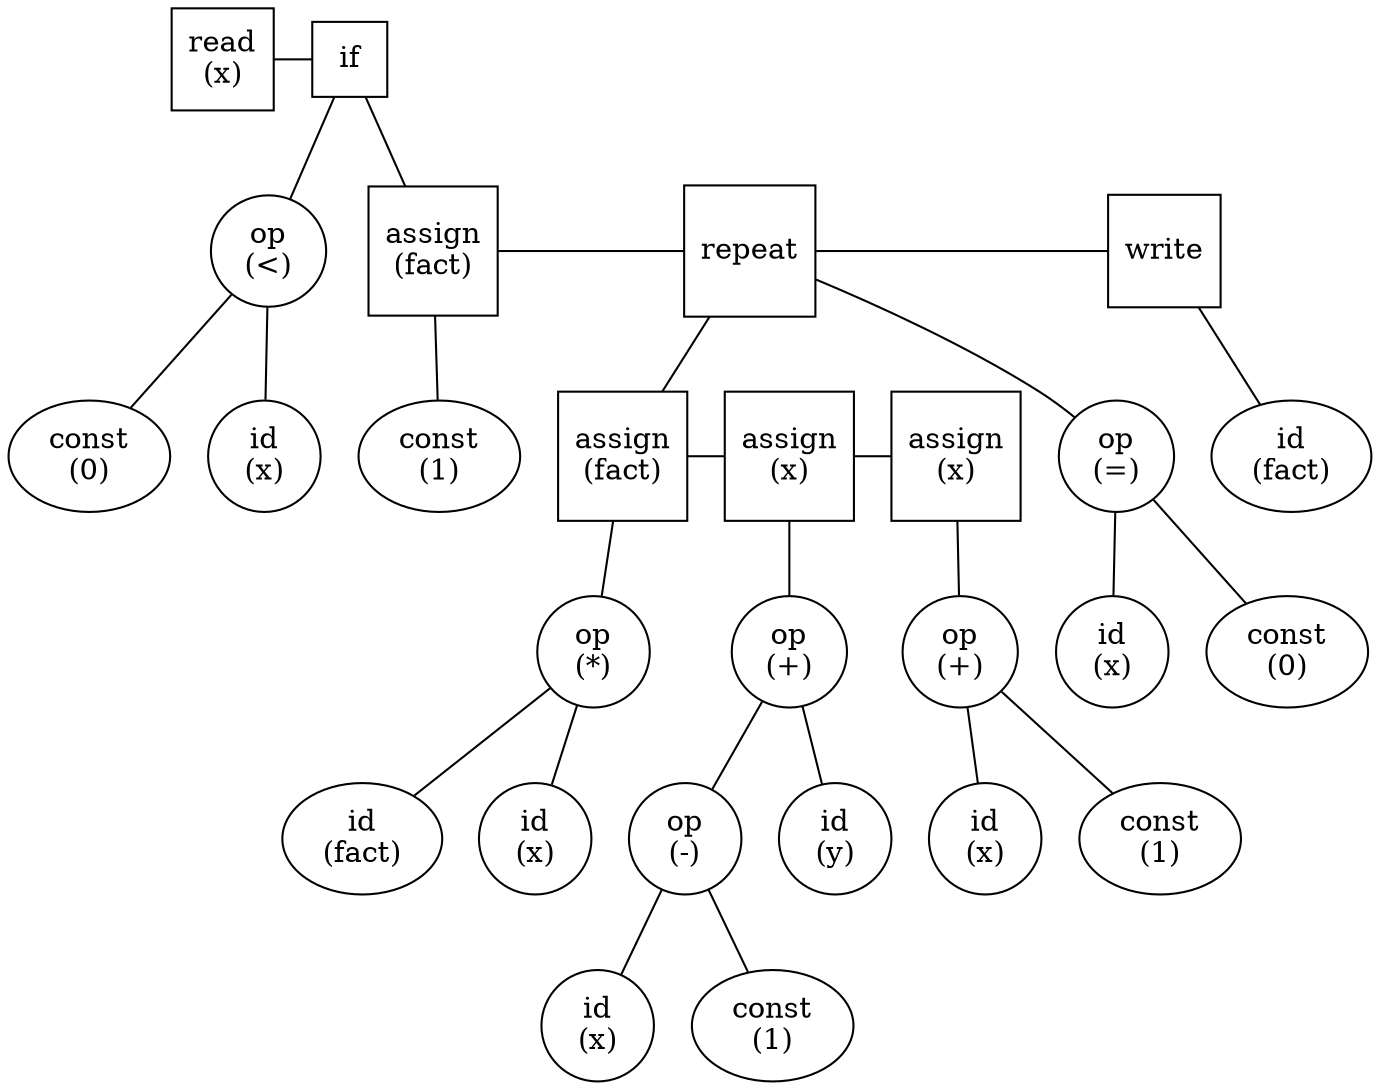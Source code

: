 
    graph {
    67 -- 93;
93 -- 69;
69 -- 68;
69 -- 70;
93 -- 72;
72 -- 71;
72 -- 90;
90 -- 76;
76 -- 74;
74 -- 73;
74 -- 75;
76 -- 82;
82 -- 80;
80 -- 78;
78 -- 77;
78 -- 79;
80 -- 81;
82 -- 86;
86 -- 84;
84 -- 83;
84 -- 85;
90 -- 88;
88 -- 87;
88 -- 89;
90 -- 92;
92 -- 91;

    {rank=same;67 ,93}
{rank=same;69 ,72 ,90 ,92}
{rank=same;68 ,70 ,71 ,76 ,82 ,86 ,88 ,91}
{rank=same;74 ,80 ,84 ,87 ,89}
{rank=same;73 ,75 ,78 ,81 ,83 ,85}
{rank=same;77 ,79}

    69 -- 72 [ style=invis ]
68 -- 70 [ style=invis ]
70 -- 71 [ style=invis ]
71 -- 76 [ style=invis ]
86 -- 88 [ style=invis ]
88 -- 91 [ style=invis ]
74 -- 80 [ style=invis ]
80 -- 84 [ style=invis ]
84 -- 87 [ style=invis ]
87 -- 89 [ style=invis ]
73 -- 75 [ style=invis ]
75 -- 78 [ style=invis ]
78 -- 81 [ style=invis ]
81 -- 83 [ style=invis ]
83 -- 85 [ style=invis ]
77 -- 79 [ style=invis ]

        {
    	67 [shape="square" label="read
(x)"]
	93 [shape="square" label="if"]
	72 [shape="square" label="assign
(fact)"]
	90 [shape="square" label="repeat"]
	76 [shape="square" label="assign
(fact)"]
	82 [shape="square" label="assign
(x)"]
	86 [shape="square" label="assign
(x)"]
	92 [shape="square" label="write"]
	69 [shape="ellipse" label="op
(<)"]
	68 [shape="ellipse" label="const
(0)"]
	70 [shape="ellipse" label="id
(x)"]
	71 [shape="ellipse" label="const
(1)"]
	74 [shape="ellipse" label="op
(*)"]
	73 [shape="ellipse" label="id
(fact)"]
	75 [shape="ellipse" label="id
(x)"]
	80 [shape="ellipse" label="op
(+)"]
	78 [shape="ellipse" label="op
(-)"]
	77 [shape="ellipse" label="id
(x)"]
	79 [shape="ellipse" label="const
(1)"]
	81 [shape="ellipse" label="id
(y)"]
	84 [shape="ellipse" label="op
(+)"]
	83 [shape="ellipse" label="id
(x)"]
	85 [shape="ellipse" label="const
(1)"]
	88 [shape="ellipse" label="op
(=)"]
	87 [shape="ellipse" label="id
(x)"]
	89 [shape="ellipse" label="const
(0)"]
	91 [shape="ellipse" label="id
(fact)"]

        }
    }
    
